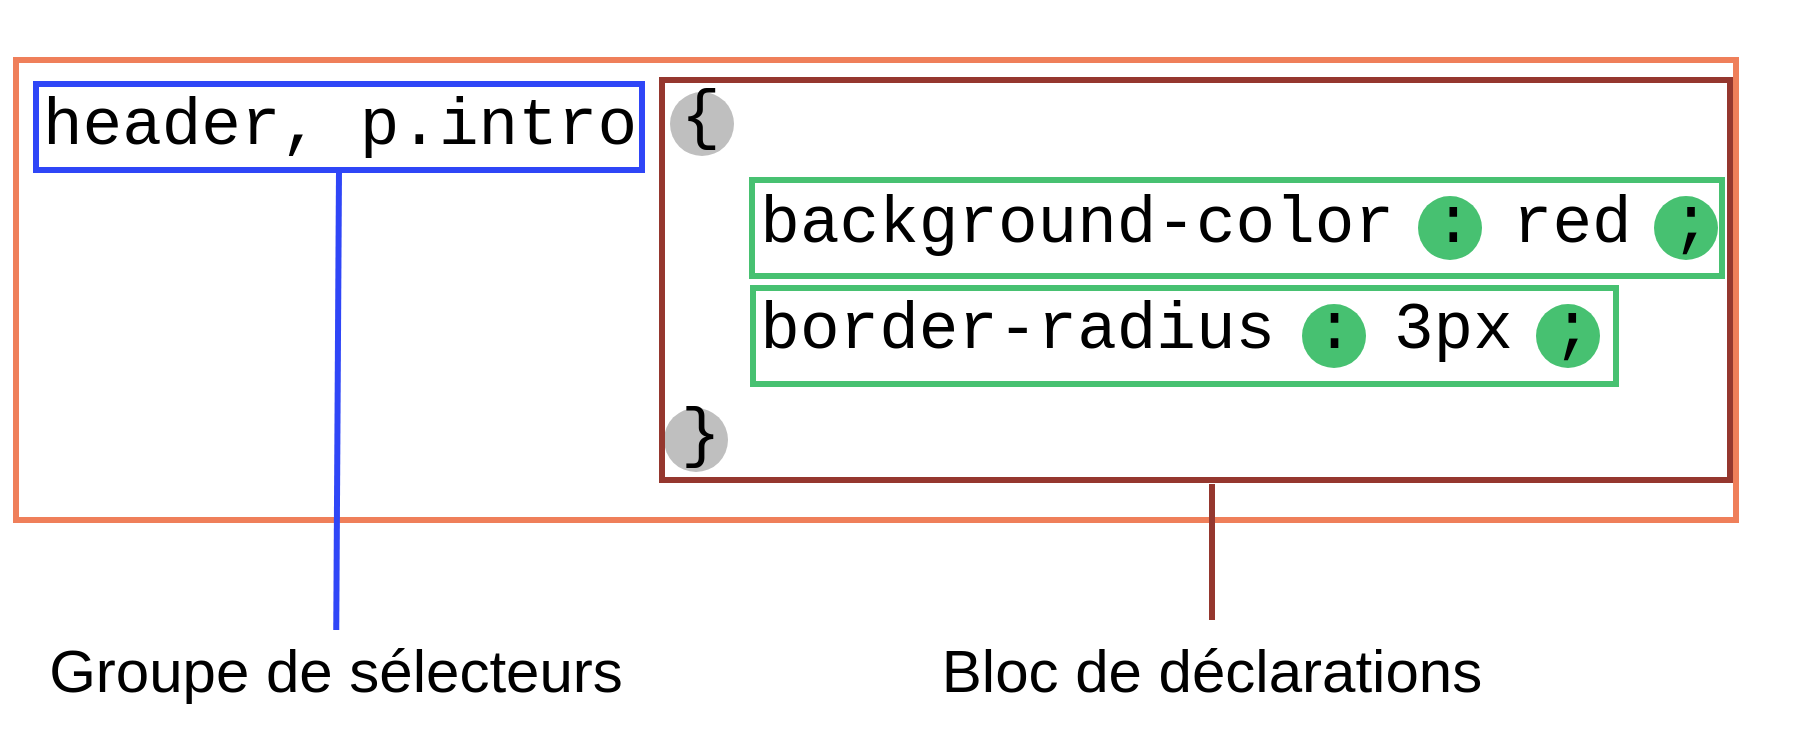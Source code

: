 <mxfile version="20.8.3" type="github">
  <diagram id="IHP2YTzMJFIW7bLUsekf" name="Page-1">
    <mxGraphModel dx="1804" dy="387" grid="1" gridSize="10" guides="1" tooltips="1" connect="1" arrows="1" fold="1" page="1" pageScale="1" pageWidth="850" pageHeight="1100" math="0" shadow="0">
      <root>
        <mxCell id="0" />
        <mxCell id="1" parent="0" />
        <mxCell id="bdAIU_1Z2U0Lqa-kUius-10" value="" style="rounded=0;whiteSpace=wrap;html=1;strokeColor=none;fillColor=none;" vertex="1" parent="1">
          <mxGeometry x="-20" y="60" width="861" height="334" as="geometry" />
        </mxCell>
        <mxCell id="bdAIU_1Z2U0Lqa-kUius-24" value="" style="rounded=0;whiteSpace=wrap;html=1;strokeColor=#EF7F5A;fontFamily=Courier New;fontSize=33;fontColor=#47C171;fillColor=none;strokeWidth=3;" vertex="1" parent="1">
          <mxGeometry x="-20" y="60" width="860" height="230" as="geometry" />
        </mxCell>
        <mxCell id="bdAIU_1Z2U0Lqa-kUius-36" value="" style="ellipse;whiteSpace=wrap;html=1;aspect=fixed;strokeColor=none;fontFamily=Courier New;fontSize=33;fillColor=#BFBFBF;fontColor=#47C171;" vertex="1" parent="1">
          <mxGeometry x="307" y="76" width="32" height="32" as="geometry" />
        </mxCell>
        <mxCell id="bdAIU_1Z2U0Lqa-kUius-35" value="" style="ellipse;whiteSpace=wrap;html=1;aspect=fixed;strokeColor=none;fontFamily=Courier New;fontSize=33;fillColor=#BFBFBF;fontColor=#47C171;" vertex="1" parent="1">
          <mxGeometry x="304" y="234" width="32" height="32" as="geometry" />
        </mxCell>
        <mxCell id="bdAIU_1Z2U0Lqa-kUius-34" value="" style="ellipse;whiteSpace=wrap;html=1;aspect=fixed;strokeColor=none;fontFamily=Courier New;fontSize=33;fillColor=#47C171;fontColor=#47C171;" vertex="1" parent="1">
          <mxGeometry x="623" y="182" width="32" height="32" as="geometry" />
        </mxCell>
        <mxCell id="bdAIU_1Z2U0Lqa-kUius-33" value="" style="ellipse;whiteSpace=wrap;html=1;aspect=fixed;strokeColor=none;fontFamily=Courier New;fontSize=33;fillColor=#47C171;fontColor=#47C171;" vertex="1" parent="1">
          <mxGeometry x="740" y="182" width="32" height="32" as="geometry" />
        </mxCell>
        <mxCell id="bdAIU_1Z2U0Lqa-kUius-31" value="" style="ellipse;whiteSpace=wrap;html=1;aspect=fixed;strokeColor=none;fontFamily=Courier New;fontSize=33;fillColor=#47C171;fontColor=#47C171;" vertex="1" parent="1">
          <mxGeometry x="799" y="128" width="32" height="32" as="geometry" />
        </mxCell>
        <mxCell id="bdAIU_1Z2U0Lqa-kUius-15" value="" style="ellipse;whiteSpace=wrap;html=1;aspect=fixed;strokeColor=none;fontFamily=Courier New;fontSize=33;fillColor=#47C171;fontColor=#47C171;" vertex="1" parent="1">
          <mxGeometry x="681" y="128" width="32" height="32" as="geometry" />
        </mxCell>
        <mxCell id="bdAIU_1Z2U0Lqa-kUius-12" value="&lt;p style=&quot;line-height: 110%; font-size: 33px;&quot;&gt;&lt;/p&gt;&lt;div style=&quot;line-height: 160%; font-size: 33px;&quot; align=&quot;left&quot;&gt;{&lt;br style=&quot;font-size: 33px;&quot;&gt;&lt;/div&gt;&lt;div style=&quot;line-height: 160%; font-size: 33px;&quot; align=&quot;left&quot;&gt;&amp;nbsp; background-color : red ;&lt;/div&gt;&lt;div style=&quot;line-height: 160%; font-size: 33px;&quot; align=&quot;left&quot;&gt;&amp;nbsp; border-radius : 3px ;&lt;/div&gt;&lt;div style=&quot;line-height: 160%; font-size: 33px;&quot; align=&quot;left&quot;&gt;}&lt;br style=&quot;font-size: 33px;&quot;&gt;&lt;/div&gt;&lt;div style=&quot;font-size: 33px;&quot;&gt;&lt;br style=&quot;font-size: 33px;&quot;&gt; &lt;/div&gt;&lt;p style=&quot;font-size: 33px;&quot;&gt;&lt;/p&gt;" style="text;html=1;strokeColor=none;fillColor=none;align=center;verticalAlign=middle;whiteSpace=wrap;rounded=0;fontSize=33;fontFamily=Courier New;spacing=0;" vertex="1" parent="1">
          <mxGeometry x="270" y="104" width="600" height="170" as="geometry" />
        </mxCell>
        <mxCell id="bdAIU_1Z2U0Lqa-kUius-23" value="" style="rounded=0;whiteSpace=wrap;html=1;strokeColor=#2F46F7;fontFamily=Courier New;fontSize=33;fontColor=#47C171;fillColor=none;strokeWidth=3;" vertex="1" parent="1">
          <mxGeometry x="-10" y="72" width="303" height="43" as="geometry" />
        </mxCell>
        <mxCell id="bdAIU_1Z2U0Lqa-kUius-20" value="" style="rounded=0;whiteSpace=wrap;html=1;strokeColor=#95372E;fontFamily=Courier New;fontSize=33;fontColor=#47C171;fillColor=none;strokeWidth=3;" vertex="1" parent="1">
          <mxGeometry x="303" y="70" width="534" height="200" as="geometry" />
        </mxCell>
        <mxCell id="bdAIU_1Z2U0Lqa-kUius-25" value="" style="rounded=0;whiteSpace=wrap;html=1;strokeColor=#47C171;fontFamily=Courier New;fontSize=33;fontColor=#47C171;fillColor=none;strokeWidth=3;" vertex="1" parent="1">
          <mxGeometry x="348" y="120" width="485" height="48" as="geometry" />
        </mxCell>
        <mxCell id="bdAIU_1Z2U0Lqa-kUius-26" value="" style="rounded=0;whiteSpace=wrap;html=1;strokeColor=#47C171;fontFamily=Courier New;fontSize=33;fontColor=#47C171;fillColor=none;strokeWidth=3;" vertex="1" parent="1">
          <mxGeometry x="348.5" y="174" width="431.5" height="48" as="geometry" />
        </mxCell>
        <mxCell id="bdAIU_1Z2U0Lqa-kUius-11" value="header, p.intro" style="text;html=1;strokeColor=none;fillColor=none;align=center;verticalAlign=middle;whiteSpace=wrap;rounded=0;fontSize=33;fontFamily=Courier New;" vertex="1" parent="1">
          <mxGeometry x="-28" y="78" width="340" height="30" as="geometry" />
        </mxCell>
        <mxCell id="bdAIU_1Z2U0Lqa-kUius-29" value="" style="endArrow=none;html=1;rounded=0;fontFamily=Courier New;fontSize=33;fontColor=#47C171;entryX=0.5;entryY=1;entryDx=0;entryDy=0;strokeWidth=3;strokeColor=#2F46F7;" edge="1" parent="1" source="bdAIU_1Z2U0Lqa-kUius-30" target="bdAIU_1Z2U0Lqa-kUius-23">
          <mxGeometry width="50" height="50" relative="1" as="geometry">
            <mxPoint x="100" y="230" as="sourcePoint" />
            <mxPoint x="150" y="180" as="targetPoint" />
          </mxGeometry>
        </mxCell>
        <mxCell id="bdAIU_1Z2U0Lqa-kUius-30" value="Groupe de sélecteurs" style="text;html=1;strokeColor=none;fillColor=none;align=center;verticalAlign=middle;whiteSpace=wrap;rounded=0;strokeWidth=3;fontFamily=Helvetica;fontSize=30;fontColor=#000000;" vertex="1" parent="1">
          <mxGeometry x="-10" y="345" width="300" height="40" as="geometry" />
        </mxCell>
        <mxCell id="bdAIU_1Z2U0Lqa-kUius-37" value="Bloc de déclarations" style="text;html=1;strokeColor=none;fillColor=none;align=center;verticalAlign=middle;whiteSpace=wrap;rounded=0;strokeWidth=3;fontFamily=Helvetica;fontSize=30;fontColor=#000000;" vertex="1" parent="1">
          <mxGeometry x="428" y="340" width="300" height="50" as="geometry" />
        </mxCell>
        <mxCell id="bdAIU_1Z2U0Lqa-kUius-38" value="" style="endArrow=none;html=1;rounded=0;fontFamily=Courier New;fontSize=33;fontColor=#47C171;entryX=0.515;entryY=1.01;entryDx=0;entryDy=0;strokeWidth=3;strokeColor=#95372E;entryPerimeter=0;exitX=0.5;exitY=0;exitDx=0;exitDy=0;" edge="1" parent="1" source="bdAIU_1Z2U0Lqa-kUius-37" target="bdAIU_1Z2U0Lqa-kUius-20">
          <mxGeometry width="50" height="50" relative="1" as="geometry">
            <mxPoint x="600" y="350" as="sourcePoint" />
            <mxPoint x="593.7" y="145" as="targetPoint" />
          </mxGeometry>
        </mxCell>
      </root>
    </mxGraphModel>
  </diagram>
</mxfile>
